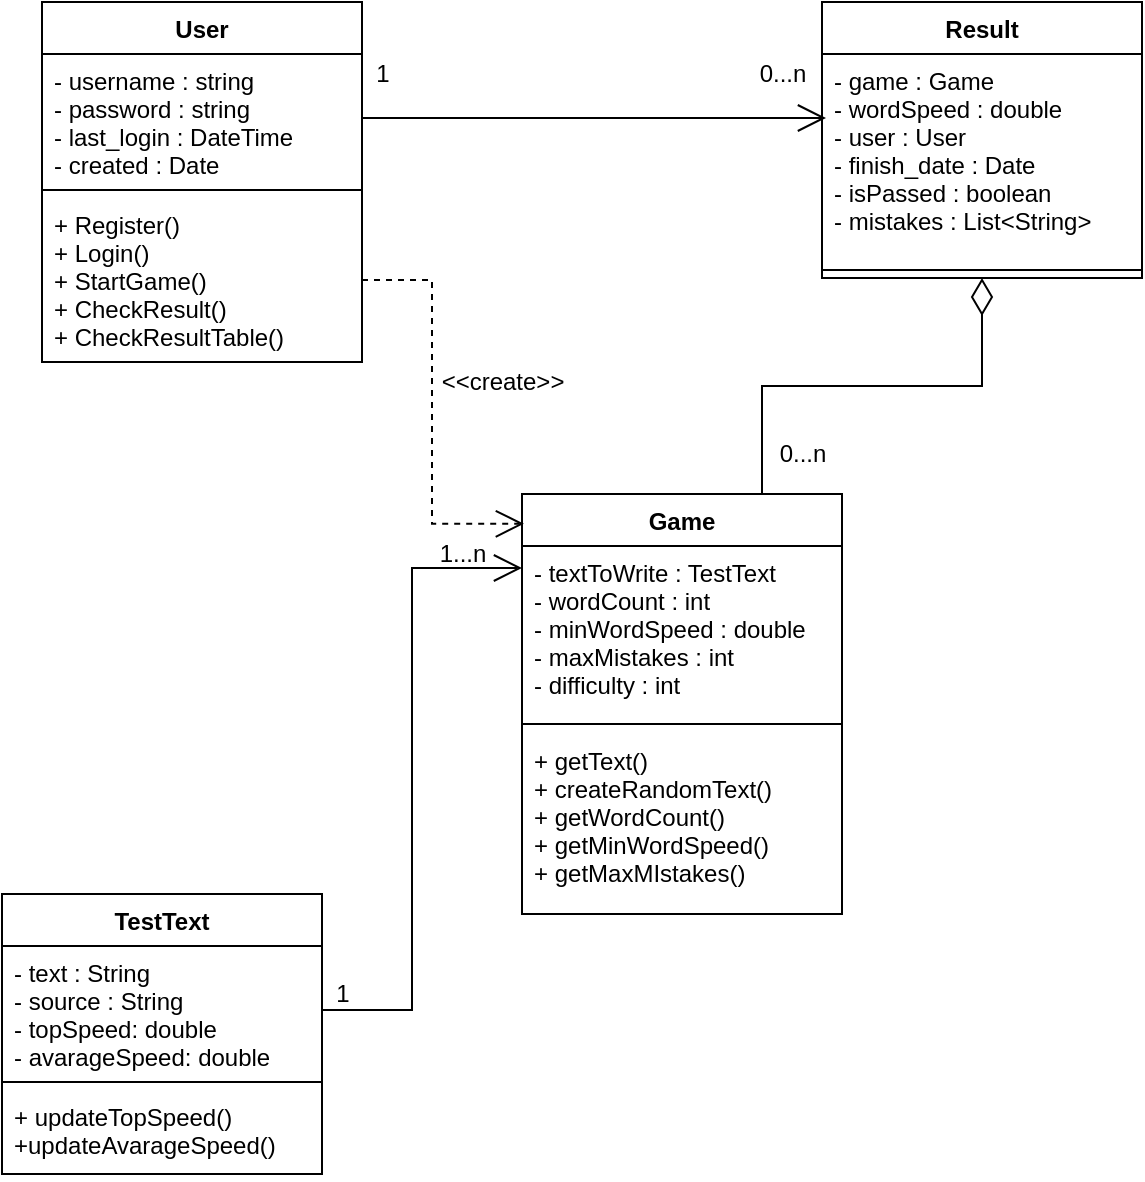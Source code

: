 <mxfile version="13.10.1" type="device"><diagram id="C5RBs43oDa-KdzZeNtuy" name="Page-1"><mxGraphModel dx="1182" dy="761" grid="1" gridSize="10" guides="1" tooltips="1" connect="1" arrows="1" fold="1" page="1" pageScale="1" pageWidth="827" pageHeight="1169" math="0" shadow="0"><root><mxCell id="WIyWlLk6GJQsqaUBKTNV-0"/><mxCell id="WIyWlLk6GJQsqaUBKTNV-1" parent="WIyWlLk6GJQsqaUBKTNV-0"/><mxCell id="gFOkavzVnke1JxUFKYfP-4" value="User" style="swimlane;fontStyle=1;align=center;verticalAlign=top;childLayout=stackLayout;horizontal=1;startSize=26;horizontalStack=0;resizeParent=1;resizeParentMax=0;resizeLast=0;collapsible=1;marginBottom=0;" parent="WIyWlLk6GJQsqaUBKTNV-1" vertex="1"><mxGeometry x="160" y="114" width="160" height="180" as="geometry"/></mxCell><mxCell id="gFOkavzVnke1JxUFKYfP-5" value="- username : string&#xA;- password : string&#xA;- last_login : DateTime&#xA;- created : Date&#xA;&#xA;" style="text;strokeColor=none;fillColor=none;align=left;verticalAlign=top;spacingLeft=4;spacingRight=4;overflow=hidden;rotatable=0;points=[[0,0.5],[1,0.5]];portConstraint=eastwest;" parent="gFOkavzVnke1JxUFKYfP-4" vertex="1"><mxGeometry y="26" width="160" height="64" as="geometry"/></mxCell><mxCell id="gFOkavzVnke1JxUFKYfP-6" value="" style="line;strokeWidth=1;fillColor=none;align=left;verticalAlign=middle;spacingTop=-1;spacingLeft=3;spacingRight=3;rotatable=0;labelPosition=right;points=[];portConstraint=eastwest;" parent="gFOkavzVnke1JxUFKYfP-4" vertex="1"><mxGeometry y="90" width="160" height="8" as="geometry"/></mxCell><mxCell id="gFOkavzVnke1JxUFKYfP-7" value="+ Register()&#xA;+ Login()&#xA;+ StartGame()&#xA;+ CheckResult()&#xA;+ CheckResultTable()&#xA;" style="text;strokeColor=none;fillColor=none;align=left;verticalAlign=top;spacingLeft=4;spacingRight=4;overflow=hidden;rotatable=0;points=[[0,0.5],[1,0.5]];portConstraint=eastwest;" parent="gFOkavzVnke1JxUFKYfP-4" vertex="1"><mxGeometry y="98" width="160" height="82" as="geometry"/></mxCell><mxCell id="2P2YYYRuIISEMIoAaRj4-19" style="edgeStyle=orthogonalEdgeStyle;rounded=0;orthogonalLoop=1;jettySize=auto;html=1;exitX=0.5;exitY=1;exitDx=0;exitDy=0;entryX=0.75;entryY=0;entryDx=0;entryDy=0;endArrow=none;endFill=0;endSize=16;startSize=16;startArrow=diamondThin;startFill=0;" parent="WIyWlLk6GJQsqaUBKTNV-1" source="2P2YYYRuIISEMIoAaRj4-11" target="2P2YYYRuIISEMIoAaRj4-7" edge="1"><mxGeometry relative="1" as="geometry"><Array as="points"><mxPoint x="630" y="306"/><mxPoint x="520" y="306"/></Array></mxGeometry></mxCell><mxCell id="2P2YYYRuIISEMIoAaRj4-11" value="Result" style="swimlane;fontStyle=1;align=center;verticalAlign=top;childLayout=stackLayout;horizontal=1;startSize=26;horizontalStack=0;resizeParent=1;resizeParentMax=0;resizeLast=0;collapsible=1;marginBottom=0;" parent="WIyWlLk6GJQsqaUBKTNV-1" vertex="1"><mxGeometry x="550" y="114" width="160" height="138" as="geometry"/></mxCell><mxCell id="2P2YYYRuIISEMIoAaRj4-12" value="- game : Game&#xA;- wordSpeed : double&#xA;- user : User&#xA;- finish_date : Date&#xA;- isPassed : boolean&#xA;- mistakes : List&lt;String&gt;" style="text;strokeColor=none;fillColor=none;align=left;verticalAlign=top;spacingLeft=4;spacingRight=4;overflow=hidden;rotatable=0;points=[[0,0.5],[1,0.5]];portConstraint=eastwest;" parent="2P2YYYRuIISEMIoAaRj4-11" vertex="1"><mxGeometry y="26" width="160" height="104" as="geometry"/></mxCell><mxCell id="2P2YYYRuIISEMIoAaRj4-13" value="" style="line;strokeWidth=1;fillColor=none;align=left;verticalAlign=middle;spacingTop=-1;spacingLeft=3;spacingRight=3;rotatable=0;labelPosition=right;points=[];portConstraint=eastwest;" parent="2P2YYYRuIISEMIoAaRj4-11" vertex="1"><mxGeometry y="130" width="160" height="8" as="geometry"/></mxCell><mxCell id="2P2YYYRuIISEMIoAaRj4-16" style="edgeStyle=orthogonalEdgeStyle;rounded=0;orthogonalLoop=1;jettySize=auto;html=1;exitX=1;exitY=0.5;exitDx=0;exitDy=0;entryX=0;entryY=0.131;entryDx=0;entryDy=0;entryPerimeter=0;endArrow=open;endFill=0;endSize=12;startSize=12;startArrow=none;startFill=0;" parent="WIyWlLk6GJQsqaUBKTNV-1" source="2P2YYYRuIISEMIoAaRj4-2" target="2P2YYYRuIISEMIoAaRj4-8" edge="1"><mxGeometry relative="1" as="geometry"/></mxCell><mxCell id="2P2YYYRuIISEMIoAaRj4-7" value="Game" style="swimlane;fontStyle=1;align=center;verticalAlign=top;childLayout=stackLayout;horizontal=1;startSize=26;horizontalStack=0;resizeParent=1;resizeParentMax=0;resizeLast=0;collapsible=1;marginBottom=0;" parent="WIyWlLk6GJQsqaUBKTNV-1" vertex="1"><mxGeometry x="400" y="360" width="160" height="210" as="geometry"/></mxCell><mxCell id="2P2YYYRuIISEMIoAaRj4-8" value="- textToWrite : TestText&#xA;- wordCount : int&#xA;- minWordSpeed : double&#xA;- maxMistakes : int&#xA;- difficulty : int" style="text;strokeColor=none;fillColor=none;align=left;verticalAlign=top;spacingLeft=4;spacingRight=4;overflow=hidden;rotatable=0;points=[[0,0.5],[1,0.5]];portConstraint=eastwest;" parent="2P2YYYRuIISEMIoAaRj4-7" vertex="1"><mxGeometry y="26" width="160" height="84" as="geometry"/></mxCell><mxCell id="2P2YYYRuIISEMIoAaRj4-9" value="" style="line;strokeWidth=1;fillColor=none;align=left;verticalAlign=middle;spacingTop=-1;spacingLeft=3;spacingRight=3;rotatable=0;labelPosition=right;points=[];portConstraint=eastwest;" parent="2P2YYYRuIISEMIoAaRj4-7" vertex="1"><mxGeometry y="110" width="160" height="10" as="geometry"/></mxCell><mxCell id="2P2YYYRuIISEMIoAaRj4-10" value="+ getText()&#xA;+ createRandomText()&#xA;+ getWordCount()&#xA;+ getMinWordSpeed()&#xA;+ getMaxMIstakes()" style="text;strokeColor=none;fillColor=none;align=left;verticalAlign=top;spacingLeft=4;spacingRight=4;overflow=hidden;rotatable=0;points=[[0,0.5],[1,0.5]];portConstraint=eastwest;" parent="2P2YYYRuIISEMIoAaRj4-7" vertex="1"><mxGeometry y="120" width="160" height="90" as="geometry"/></mxCell><mxCell id="2P2YYYRuIISEMIoAaRj4-17" style="edgeStyle=orthogonalEdgeStyle;rounded=0;orthogonalLoop=1;jettySize=auto;html=1;exitX=1;exitY=0.5;exitDx=0;exitDy=0;entryX=0.006;entryY=0.071;entryDx=0;entryDy=0;entryPerimeter=0;endArrow=open;endFill=0;endSize=12;startSize=12;dashed=1;strokeWidth=1;" parent="WIyWlLk6GJQsqaUBKTNV-1" source="gFOkavzVnke1JxUFKYfP-7" target="2P2YYYRuIISEMIoAaRj4-7" edge="1"><mxGeometry relative="1" as="geometry"/></mxCell><mxCell id="2P2YYYRuIISEMIoAaRj4-18" style="edgeStyle=orthogonalEdgeStyle;rounded=0;orthogonalLoop=1;jettySize=auto;html=1;exitX=1;exitY=0.5;exitDx=0;exitDy=0;endArrow=open;endFill=0;startArrow=none;startFill=0;startSize=12;endSize=12;" parent="WIyWlLk6GJQsqaUBKTNV-1" source="gFOkavzVnke1JxUFKYfP-5" edge="1"><mxGeometry relative="1" as="geometry"><mxPoint x="552" y="172" as="targetPoint"/><Array as="points"><mxPoint x="552" y="172"/></Array></mxGeometry></mxCell><mxCell id="2P2YYYRuIISEMIoAaRj4-1" value="TestText" style="swimlane;fontStyle=1;align=center;verticalAlign=top;childLayout=stackLayout;horizontal=1;startSize=26;horizontalStack=0;resizeParent=1;resizeParentMax=0;resizeLast=0;collapsible=1;marginBottom=0;" parent="WIyWlLk6GJQsqaUBKTNV-1" vertex="1"><mxGeometry x="140" y="560" width="160" height="140" as="geometry"/></mxCell><mxCell id="2P2YYYRuIISEMIoAaRj4-2" value="- text : String&#xA;- source : String&#xA;- topSpeed: double&#xA;- avarageSpeed: double" style="text;strokeColor=none;fillColor=none;align=left;verticalAlign=top;spacingLeft=4;spacingRight=4;overflow=hidden;rotatable=0;points=[[0,0.5],[1,0.5]];portConstraint=eastwest;" parent="2P2YYYRuIISEMIoAaRj4-1" vertex="1"><mxGeometry y="26" width="160" height="64" as="geometry"/></mxCell><mxCell id="2P2YYYRuIISEMIoAaRj4-3" value="" style="line;strokeWidth=1;fillColor=none;align=left;verticalAlign=middle;spacingTop=-1;spacingLeft=3;spacingRight=3;rotatable=0;labelPosition=right;points=[];portConstraint=eastwest;" parent="2P2YYYRuIISEMIoAaRj4-1" vertex="1"><mxGeometry y="90" width="160" height="8" as="geometry"/></mxCell><mxCell id="2P2YYYRuIISEMIoAaRj4-4" value="+ updateTopSpeed()&#xA;+updateAvarageSpeed()" style="text;strokeColor=none;fillColor=none;align=left;verticalAlign=top;spacingLeft=4;spacingRight=4;overflow=hidden;rotatable=0;points=[[0,0.5],[1,0.5]];portConstraint=eastwest;" parent="2P2YYYRuIISEMIoAaRj4-1" vertex="1"><mxGeometry y="98" width="160" height="42" as="geometry"/></mxCell><mxCell id="VVYWjYhEyGv5ABYHzugv-0" value="1" style="text;html=1;align=center;verticalAlign=middle;resizable=0;points=[];autosize=1;" vertex="1" parent="WIyWlLk6GJQsqaUBKTNV-1"><mxGeometry x="320" y="140" width="20" height="20" as="geometry"/></mxCell><mxCell id="VVYWjYhEyGv5ABYHzugv-1" value="0...n" style="text;html=1;align=center;verticalAlign=middle;resizable=0;points=[];autosize=1;" vertex="1" parent="WIyWlLk6GJQsqaUBKTNV-1"><mxGeometry x="510" y="140" width="40" height="20" as="geometry"/></mxCell><mxCell id="VVYWjYhEyGv5ABYHzugv-2" value="&amp;lt;&amp;lt;create&amp;gt;&amp;gt;" style="text;html=1;align=center;verticalAlign=middle;resizable=0;points=[];autosize=1;" vertex="1" parent="WIyWlLk6GJQsqaUBKTNV-1"><mxGeometry x="350" y="294" width="80" height="20" as="geometry"/></mxCell><mxCell id="VVYWjYhEyGv5ABYHzugv-4" value="0...n" style="text;html=1;align=center;verticalAlign=middle;resizable=0;points=[];autosize=1;" vertex="1" parent="WIyWlLk6GJQsqaUBKTNV-1"><mxGeometry x="520" y="330" width="40" height="20" as="geometry"/></mxCell><mxCell id="VVYWjYhEyGv5ABYHzugv-5" value="1" style="text;html=1;align=center;verticalAlign=middle;resizable=0;points=[];autosize=1;" vertex="1" parent="WIyWlLk6GJQsqaUBKTNV-1"><mxGeometry x="300" y="600" width="20" height="20" as="geometry"/></mxCell><mxCell id="VVYWjYhEyGv5ABYHzugv-6" value="1...n" style="text;html=1;align=center;verticalAlign=middle;resizable=0;points=[];autosize=1;" vertex="1" parent="WIyWlLk6GJQsqaUBKTNV-1"><mxGeometry x="350" y="380" width="40" height="20" as="geometry"/></mxCell></root></mxGraphModel></diagram></mxfile>